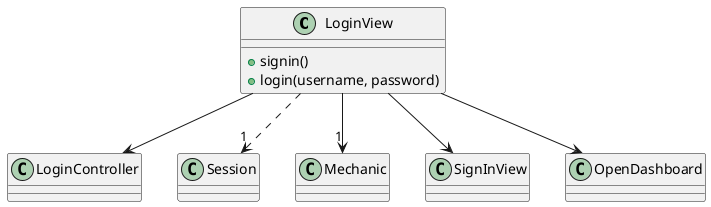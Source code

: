 @startuml
	class LoginView {
	+signin()
	+login(username, password)
	}

	LoginView --> LoginController
	LoginView ..> "1" Session
	LoginView --> "1" Mechanic
	LoginView --> SignInView
	LoginView --> OpenDashboard
@enduml